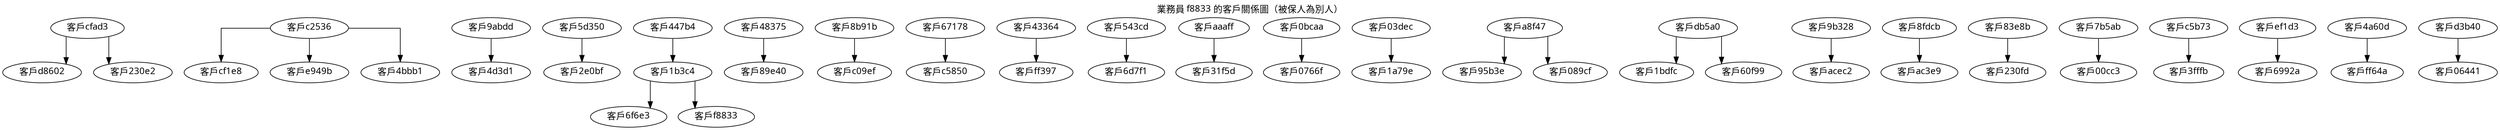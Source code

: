 digraph G {
graph [fontname="Tahoma"];
labelloc="t";
label="業務員 f8833 的客戶關係圖（被保人為別人）";
splines=ortho;
node [height=0.1,fontname="Tahoma"];
"客戶cfad3" -> "客戶d8602" [len=2.0];
"客戶cfad3" -> "客戶230e2" [len=2.0];
"客戶c2536" -> "客戶cf1e8" [len=2.0];
"客戶c2536" -> "客戶e949b" [len=2.0];
"客戶c2536" -> "客戶4bbb1" [len=2.0];
"客戶9abdd" -> "客戶4d3d1" [len=2.0];
"客戶5d350" -> "客戶2e0bf" [len=2.0];
"客戶447b4" -> "客戶1b3c4" [len=2.0];
"客戶1b3c4" -> "客戶6f6e3" [len=2.0];
"客戶1b3c4" -> "客戶f8833" [len=2.0];
"客戶48375" -> "客戶89e40" [len=2.0];
"客戶8b91b" -> "客戶c09ef" [len=2.0];
"客戶67178" -> "客戶c5850" [len=2.0];
"客戶43364" -> "客戶ff397" [len=2.0];
"客戶543cd" -> "客戶6d7f1" [len=2.0];
"客戶aaaff" -> "客戶31f5d" [len=2.0];
"客戶0bcaa" -> "客戶0766f" [len=2.0];
"客戶03dec" -> "客戶1a79e" [len=2.0];
"客戶a8f47" -> "客戶95b3e" [len=2.0];
"客戶a8f47" -> "客戶089cf" [len=2.0];
"客戶db5a0" -> "客戶1bdfc" [len=2.0];
"客戶db5a0" -> "客戶60f99" [len=2.0];
"客戶9b328" -> "客戶acec2" [len=2.0];
"客戶8fdcb" -> "客戶ac3e9" [len=2.0];
"客戶83e8b" -> "客戶230fd" [len=2.0];
"客戶7b5ab" -> "客戶00cc3" [len=2.0];
"客戶c5b73" -> "客戶3fffb" [len=2.0];
"客戶ef1d3" -> "客戶6992a" [len=2.0];
"客戶4a60d" -> "客戶ff64a" [len=2.0];
"客戶d3b40" -> "客戶06441" [len=2.0];
}